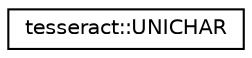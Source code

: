 digraph "Graphical Class Hierarchy"
{
 // LATEX_PDF_SIZE
  edge [fontname="Helvetica",fontsize="10",labelfontname="Helvetica",labelfontsize="10"];
  node [fontname="Helvetica",fontsize="10",shape=record];
  rankdir="LR";
  Node0 [label="tesseract::UNICHAR",height=0.2,width=0.4,color="black", fillcolor="white", style="filled",URL="$classtesseract_1_1_u_n_i_c_h_a_r.html",tooltip=" "];
}
